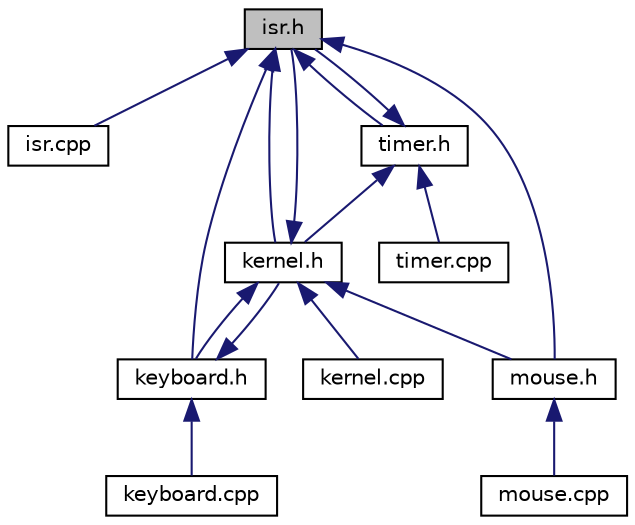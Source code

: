 digraph "isr.h"
{
 // LATEX_PDF_SIZE
  edge [fontname="Helvetica",fontsize="10",labelfontname="Helvetica",labelfontsize="10"];
  node [fontname="Helvetica",fontsize="10",shape=record];
  Node14 [label="isr.h",height=0.2,width=0.4,color="black", fillcolor="grey75", style="filled", fontcolor="black",tooltip="Interrupt Service Routine header file. Provides a class to reference all interrupt registers and perf..."];
  Node14 -> Node15 [dir="back",color="midnightblue",fontsize="10",style="solid",fontname="Helvetica"];
  Node15 [label="isr.cpp",height=0.2,width=0.4,color="black", fillcolor="white", style="filled",URL="$isr_8cpp.html",tooltip="Interrupt Service Routine definitions file."];
  Node14 -> Node16 [dir="back",color="midnightblue",fontsize="10",style="solid",fontname="Helvetica"];
  Node16 [label="kernel.h",height=0.2,width=0.4,color="black", fillcolor="white", style="filled",URL="$kernel_8h.html",tooltip="Kernel header file."];
  Node16 -> Node14 [dir="back",color="midnightblue",fontsize="10",style="solid",fontname="Helvetica"];
  Node16 -> Node17 [dir="back",color="midnightblue",fontsize="10",style="solid",fontname="Helvetica"];
  Node17 [label="keyboard.h",height=0.2,width=0.4,color="black", fillcolor="white", style="filled",URL="$keyboard_8h.html",tooltip="Keyboard driver header file. Provides a class for translating scancodes to printable characters and p..."];
  Node17 -> Node16 [dir="back",color="midnightblue",fontsize="10",style="solid",fontname="Helvetica"];
  Node17 -> Node18 [dir="back",color="midnightblue",fontsize="10",style="solid",fontname="Helvetica"];
  Node18 [label="keyboard.cpp",height=0.2,width=0.4,color="black", fillcolor="white", style="filled",URL="$keyboard_8cpp.html",tooltip="Keyboard driver definitions file."];
  Node16 -> Node19 [dir="back",color="midnightblue",fontsize="10",style="solid",fontname="Helvetica"];
  Node19 [label="mouse.h",height=0.2,width=0.4,color="black", fillcolor="white", style="filled",URL="$mouse_8h.html",tooltip="Mouse driver header file. Provides a class for all mouse related functionality at a kernel level."];
  Node19 -> Node20 [dir="back",color="midnightblue",fontsize="10",style="solid",fontname="Helvetica"];
  Node20 [label="mouse.cpp",height=0.2,width=0.4,color="black", fillcolor="white", style="filled",URL="$mouse_8cpp.html",tooltip="Mouse driver definitions file."];
  Node16 -> Node21 [dir="back",color="midnightblue",fontsize="10",style="solid",fontname="Helvetica"];
  Node21 [label="kernel.cpp",height=0.2,width=0.4,color="black", fillcolor="white", style="filled",URL="$kernel_8cpp.html",tooltip="Panix kernel main source file. Includes the kernel's kernel_main() function that helps make the jump ..."];
  Node14 -> Node22 [dir="back",color="midnightblue",fontsize="10",style="solid",fontname="Helvetica"];
  Node22 [label="timer.h",height=0.2,width=0.4,color="black", fillcolor="white", style="filled",URL="$timer_8h.html",tooltip="CPU Timer header file. Provides a class to access the timer on the CPU."];
  Node22 -> Node16 [dir="back",color="midnightblue",fontsize="10",style="solid",fontname="Helvetica"];
  Node22 -> Node14 [dir="back",color="midnightblue",fontsize="10",style="solid",fontname="Helvetica"];
  Node22 -> Node23 [dir="back",color="midnightblue",fontsize="10",style="solid",fontname="Helvetica"];
  Node23 [label="timer.cpp",height=0.2,width=0.4,color="black", fillcolor="white", style="filled",URL="$timer_8cpp.html",tooltip="Timer definitions file."];
  Node14 -> Node17 [dir="back",color="midnightblue",fontsize="10",style="solid",fontname="Helvetica"];
  Node14 -> Node19 [dir="back",color="midnightblue",fontsize="10",style="solid",fontname="Helvetica"];
}
